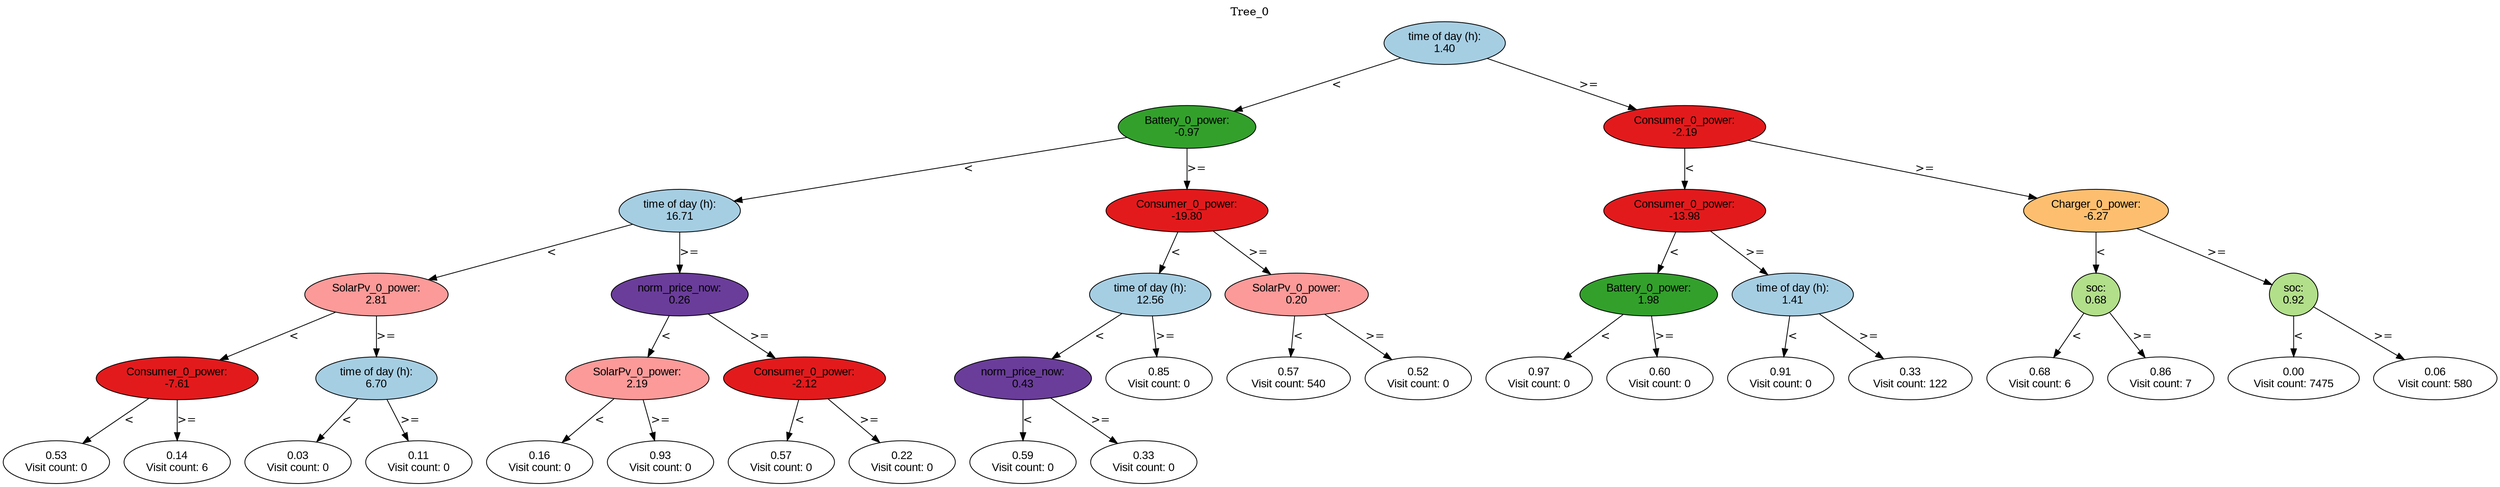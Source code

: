 digraph BST {
    node [fontname="Arial" style=filled colorscheme=paired12];
    0 [ label = "time of day (h):
1.40" fillcolor=1];
    1 [ label = "Battery_0_power:
-0.97" fillcolor=4];
    2 [ label = "time of day (h):
16.71" fillcolor=1];
    3 [ label = "SolarPv_0_power:
2.81" fillcolor=5];
    4 [ label = "Consumer_0_power:
-7.61" fillcolor=6];
    5 [ label = "0.53
Visit count: 0" fillcolor=white];
    6 [ label = "0.14
Visit count: 6" fillcolor=white];
    7 [ label = "time of day (h):
6.70" fillcolor=1];
    8 [ label = "0.03
Visit count: 0" fillcolor=white];
    9 [ label = "0.11
Visit count: 0" fillcolor=white];
    10 [ label = "norm_price_now:
0.26" fillcolor=10];
    11 [ label = "SolarPv_0_power:
2.19" fillcolor=5];
    12 [ label = "0.16
Visit count: 0" fillcolor=white];
    13 [ label = "0.93
Visit count: 0" fillcolor=white];
    14 [ label = "Consumer_0_power:
-2.12" fillcolor=6];
    15 [ label = "0.57
Visit count: 0" fillcolor=white];
    16 [ label = "0.22
Visit count: 0" fillcolor=white];
    17 [ label = "Consumer_0_power:
-19.80" fillcolor=6];
    18 [ label = "time of day (h):
12.56" fillcolor=1];
    19 [ label = "norm_price_now:
0.43" fillcolor=10];
    20 [ label = "0.59
Visit count: 0" fillcolor=white];
    21 [ label = "0.33
Visit count: 0" fillcolor=white];
    22 [ label = "0.85
Visit count: 0" fillcolor=white];
    23 [ label = "SolarPv_0_power:
0.20" fillcolor=5];
    24 [ label = "0.57
Visit count: 540" fillcolor=white];
    25 [ label = "0.52
Visit count: 0" fillcolor=white];
    26 [ label = "Consumer_0_power:
-2.19" fillcolor=6];
    27 [ label = "Consumer_0_power:
-13.98" fillcolor=6];
    28 [ label = "Battery_0_power:
1.98" fillcolor=4];
    29 [ label = "0.97
Visit count: 0" fillcolor=white];
    30 [ label = "0.60
Visit count: 0" fillcolor=white];
    31 [ label = "time of day (h):
1.41" fillcolor=1];
    32 [ label = "0.91
Visit count: 0" fillcolor=white];
    33 [ label = "0.33
Visit count: 122" fillcolor=white];
    34 [ label = "Charger_0_power:
-6.27" fillcolor=7];
    35 [ label = "soc:
0.68" fillcolor=3];
    36 [ label = "0.68
Visit count: 6" fillcolor=white];
    37 [ label = "0.86
Visit count: 7" fillcolor=white];
    38 [ label = "soc:
0.92" fillcolor=3];
    39 [ label = "0.00
Visit count: 7475" fillcolor=white];
    40 [ label = "0.06
Visit count: 580" fillcolor=white];

    0  -> 1[ label = "<"];
    0  -> 26[ label = ">="];
    1  -> 2[ label = "<"];
    1  -> 17[ label = ">="];
    2  -> 3[ label = "<"];
    2  -> 10[ label = ">="];
    3  -> 4[ label = "<"];
    3  -> 7[ label = ">="];
    4  -> 5[ label = "<"];
    4  -> 6[ label = ">="];
    7  -> 8[ label = "<"];
    7  -> 9[ label = ">="];
    10  -> 11[ label = "<"];
    10  -> 14[ label = ">="];
    11  -> 12[ label = "<"];
    11  -> 13[ label = ">="];
    14  -> 15[ label = "<"];
    14  -> 16[ label = ">="];
    17  -> 18[ label = "<"];
    17  -> 23[ label = ">="];
    18  -> 19[ label = "<"];
    18  -> 22[ label = ">="];
    19  -> 20[ label = "<"];
    19  -> 21[ label = ">="];
    23  -> 24[ label = "<"];
    23  -> 25[ label = ">="];
    26  -> 27[ label = "<"];
    26  -> 34[ label = ">="];
    27  -> 28[ label = "<"];
    27  -> 31[ label = ">="];
    28  -> 29[ label = "<"];
    28  -> 30[ label = ">="];
    31  -> 32[ label = "<"];
    31  -> 33[ label = ">="];
    34  -> 35[ label = "<"];
    34  -> 38[ label = ">="];
    35  -> 36[ label = "<"];
    35  -> 37[ label = ">="];
    38  -> 39[ label = "<"];
    38  -> 40[ label = ">="];

    labelloc="t";
    label="Tree_0";
}